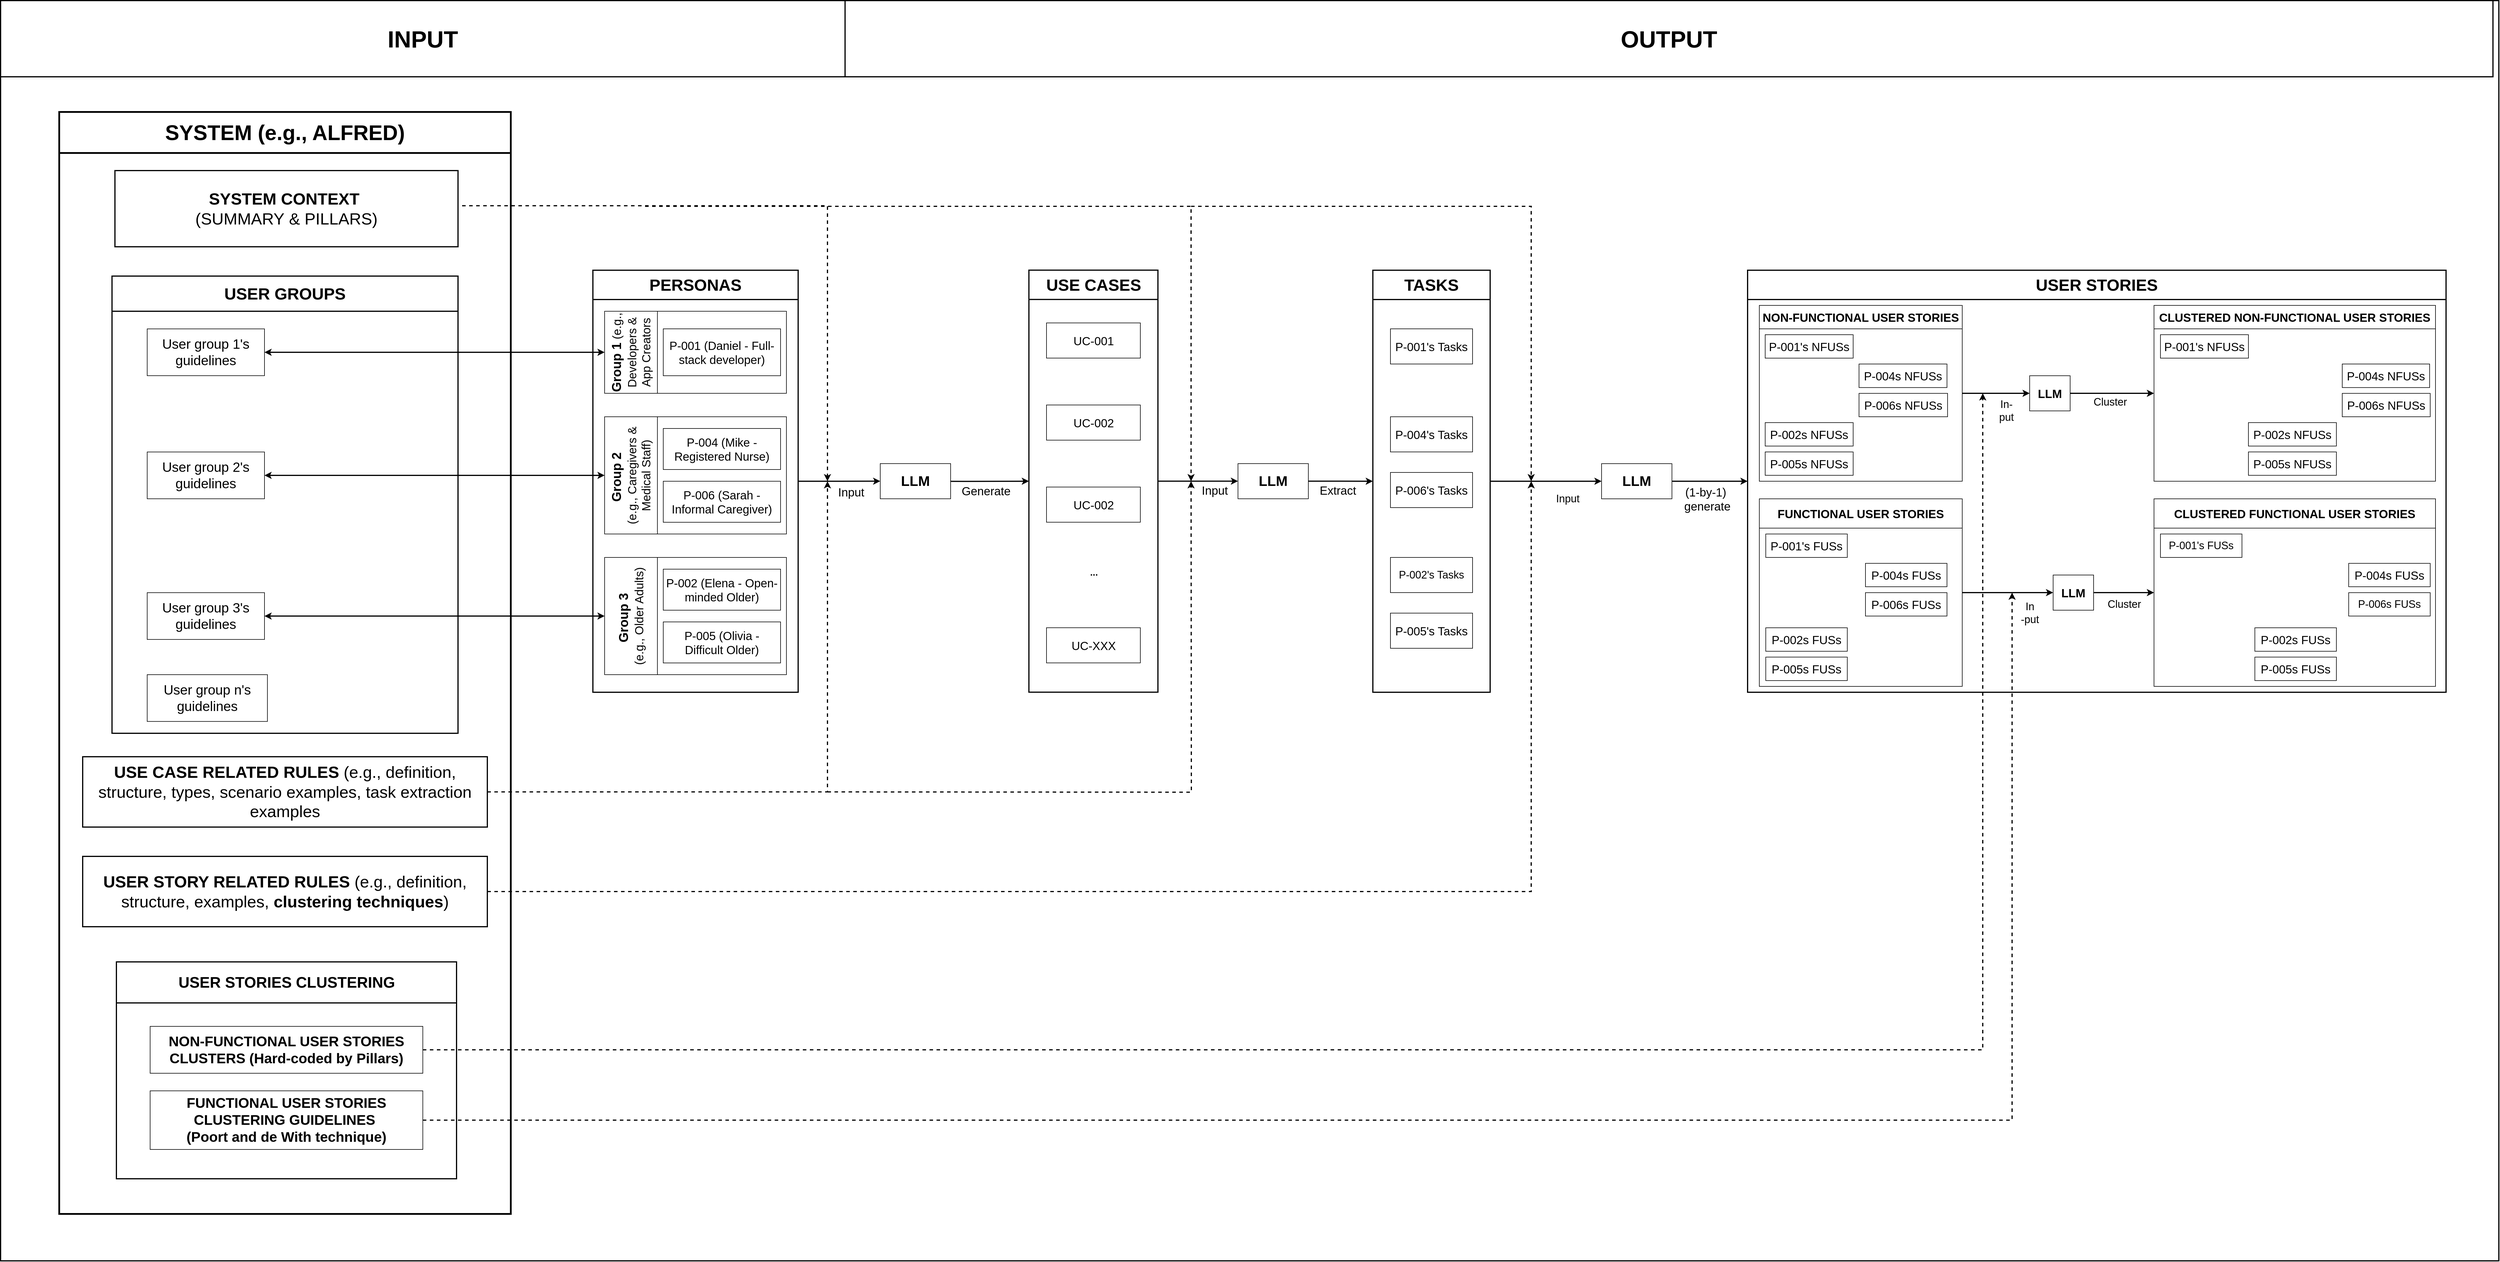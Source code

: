 <mxfile version="27.0.6">
  <diagram name="Page-1" id="791Ud5bWNXhkL0ilvFGb">
    <mxGraphModel dx="6060" dy="4140" grid="1" gridSize="10" guides="1" tooltips="1" connect="1" arrows="1" fold="1" page="1" pageScale="1" pageWidth="850" pageHeight="1100" math="0" shadow="0">
      <root>
        <mxCell id="0" />
        <mxCell id="1" parent="0" />
        <mxCell id="A9HnPnSYlOHeTBeA_WHt-2" value="" style="rounded=0;whiteSpace=wrap;html=1;fillColor=none;movable=1;resizable=1;rotatable=1;deletable=1;editable=1;locked=0;connectable=1;strokeWidth=2;" vertex="1" parent="1">
          <mxGeometry x="-810" y="-350" width="4260" height="2150" as="geometry" />
        </mxCell>
        <mxCell id="xYK7c_auuM8LPZImZWRX-97" style="edgeStyle=orthogonalEdgeStyle;rounded=0;orthogonalLoop=1;jettySize=auto;html=1;exitX=1;exitY=0.5;exitDx=0;exitDy=0;entryX=0;entryY=0.5;entryDx=0;entryDy=0;strokeWidth=2;" parent="1" target="xYK7c_auuM8LPZImZWRX-45" edge="1">
          <mxGeometry relative="1" as="geometry">
            <mxPoint x="720" y="469.82" as="sourcePoint" />
          </mxGeometry>
        </mxCell>
        <mxCell id="xYK7c_auuM8LPZImZWRX-134" value="&lt;font style=&quot;font-size: 20px;&quot;&gt;Generate&lt;/font&gt;" style="edgeLabel;html=1;align=center;verticalAlign=middle;resizable=0;points=[];" parent="xYK7c_auuM8LPZImZWRX-97" vertex="1" connectable="0">
          <mxGeometry x="-0.052" y="3" relative="1" as="geometry">
            <mxPoint x="44" y="18" as="offset" />
          </mxGeometry>
        </mxCell>
        <mxCell id="xYK7c_auuM8LPZImZWRX-16" value="&lt;font style=&quot;font-size: 28px;&quot;&gt;PERSONAS&lt;/font&gt;" style="swimlane;whiteSpace=wrap;html=1;startSize=50;strokeWidth=2;" parent="1" vertex="1">
          <mxGeometry x="200" y="110" width="350" height="720" as="geometry" />
        </mxCell>
        <mxCell id="xYK7c_auuM8LPZImZWRX-8" value="&lt;font style=&quot;font-size: 22px;&quot;&gt;Group 1&lt;/font&gt;&lt;font style=&quot;font-size: 20px;&quot;&gt; &lt;span style=&quot;font-weight: normal;&quot;&gt;(e.g., Developers &amp;amp; App Creators&lt;/span&gt;&lt;/font&gt;" style="swimlane;horizontal=0;whiteSpace=wrap;html=1;startSize=90;" parent="xYK7c_auuM8LPZImZWRX-16" vertex="1">
          <mxGeometry x="20" y="70" width="310" height="140" as="geometry" />
        </mxCell>
        <mxCell id="xYK7c_auuM8LPZImZWRX-11" value="&lt;font style=&quot;font-size: 20px;&quot;&gt;P-001 (Daniel - Full-stack developer)&lt;/font&gt;" style="rounded=0;whiteSpace=wrap;html=1;" parent="xYK7c_auuM8LPZImZWRX-8" vertex="1">
          <mxGeometry x="100" y="30" width="200" height="80" as="geometry" />
        </mxCell>
        <mxCell id="xYK7c_auuM8LPZImZWRX-9" value="&lt;font style=&quot;font-size: 22px;&quot;&gt;Group 2&lt;/font&gt;&lt;font style=&quot;font-size: 20px;&quot;&gt;&amp;nbsp;&lt;/font&gt;&lt;div&gt;&lt;font style=&quot;font-size: 20px;&quot;&gt;&lt;span style=&quot;font-weight: normal;&quot;&gt;(e.g., Caregivers &amp;amp; Medical Staff)&lt;/span&gt;&lt;/font&gt;&lt;/div&gt;" style="swimlane;horizontal=0;whiteSpace=wrap;html=1;startSize=90;" parent="xYK7c_auuM8LPZImZWRX-16" vertex="1">
          <mxGeometry x="20" y="250" width="310" height="200" as="geometry" />
        </mxCell>
        <mxCell id="xYK7c_auuM8LPZImZWRX-12" value="&lt;font style=&quot;font-size: 20px;&quot;&gt;P-004 (Mike - Registered Nurse)&lt;/font&gt;" style="rounded=0;whiteSpace=wrap;html=1;" parent="xYK7c_auuM8LPZImZWRX-9" vertex="1">
          <mxGeometry x="100" y="20" width="200" height="70" as="geometry" />
        </mxCell>
        <mxCell id="xYK7c_auuM8LPZImZWRX-13" value="&lt;font style=&quot;font-size: 20px;&quot;&gt;P-006 (Sarah - Informal Caregiver)&lt;/font&gt;" style="rounded=0;whiteSpace=wrap;html=1;" parent="xYK7c_auuM8LPZImZWRX-9" vertex="1">
          <mxGeometry x="100" y="110" width="200" height="70" as="geometry" />
        </mxCell>
        <mxCell id="xYK7c_auuM8LPZImZWRX-10" value="&lt;font style=&quot;font-size: 22px;&quot;&gt;Group 3&lt;/font&gt;&lt;font style=&quot;font-size: 20px;&quot;&gt;&amp;nbsp;&lt;/font&gt;&lt;div&gt;&lt;font style=&quot;font-size: 20px;&quot;&gt;&lt;span style=&quot;font-weight: normal;&quot;&gt;(e.g., Older Adults)&lt;/span&gt;&lt;/font&gt;&lt;/div&gt;" style="swimlane;horizontal=0;whiteSpace=wrap;html=1;startSize=90;" parent="xYK7c_auuM8LPZImZWRX-16" vertex="1">
          <mxGeometry x="20" y="490" width="310" height="200" as="geometry" />
        </mxCell>
        <mxCell id="xYK7c_auuM8LPZImZWRX-14" value="&lt;font style=&quot;font-size: 20px;&quot;&gt;P-002 (Elena - Open-minded Older)&lt;/font&gt;" style="rounded=0;whiteSpace=wrap;html=1;" parent="xYK7c_auuM8LPZImZWRX-10" vertex="1">
          <mxGeometry x="100" y="20" width="200" height="70" as="geometry" />
        </mxCell>
        <mxCell id="xYK7c_auuM8LPZImZWRX-15" value="&lt;font style=&quot;font-size: 20px;&quot;&gt;P-005 (Olivia - Difficult Older)&lt;/font&gt;" style="rounded=0;whiteSpace=wrap;html=1;" parent="xYK7c_auuM8LPZImZWRX-10" vertex="1">
          <mxGeometry x="100" y="110" width="200" height="70" as="geometry" />
        </mxCell>
        <mxCell id="xYK7c_auuM8LPZImZWRX-19" style="edgeStyle=orthogonalEdgeStyle;rounded=0;orthogonalLoop=1;jettySize=auto;html=1;exitX=0;exitY=0.5;exitDx=0;exitDy=0;entryX=1;entryY=0.5;entryDx=0;entryDy=0;strokeWidth=2;startArrow=classic;startFill=1;" parent="1" source="xYK7c_auuM8LPZImZWRX-8" target="xYK7c_auuM8LPZImZWRX-23" edge="1">
          <mxGeometry relative="1" as="geometry">
            <mxPoint x="170" y="260" as="targetPoint" />
          </mxGeometry>
        </mxCell>
        <mxCell id="xYK7c_auuM8LPZImZWRX-21" style="edgeStyle=orthogonalEdgeStyle;rounded=0;orthogonalLoop=1;jettySize=auto;html=1;exitX=0;exitY=0.5;exitDx=0;exitDy=0;strokeWidth=2;startArrow=classic;startFill=1;" parent="1" source="xYK7c_auuM8LPZImZWRX-9" target="xYK7c_auuM8LPZImZWRX-22" edge="1">
          <mxGeometry relative="1" as="geometry">
            <mxPoint x="180" y="460.385" as="targetPoint" />
          </mxGeometry>
        </mxCell>
        <mxCell id="xYK7c_auuM8LPZImZWRX-25" style="edgeStyle=orthogonalEdgeStyle;rounded=0;orthogonalLoop=1;jettySize=auto;html=1;exitX=0;exitY=0.5;exitDx=0;exitDy=0;strokeWidth=2;startArrow=classic;startFill=1;" parent="1" source="xYK7c_auuM8LPZImZWRX-10" target="xYK7c_auuM8LPZImZWRX-24" edge="1">
          <mxGeometry relative="1" as="geometry" />
        </mxCell>
        <mxCell id="xYK7c_auuM8LPZImZWRX-72" style="edgeStyle=orthogonalEdgeStyle;rounded=0;orthogonalLoop=1;jettySize=auto;html=1;exitX=1;exitY=0.5;exitDx=0;exitDy=0;entryX=0;entryY=0.5;entryDx=0;entryDy=0;strokeWidth=2;" parent="1" source="xYK7c_auuM8LPZImZWRX-135" target="xYK7c_auuM8LPZImZWRX-58" edge="1">
          <mxGeometry relative="1" as="geometry" />
        </mxCell>
        <mxCell id="xYK7c_auuM8LPZImZWRX-77" value="&lt;font style=&quot;font-size: 20px;&quot;&gt;Extract&lt;/font&gt;" style="edgeLabel;html=1;align=center;verticalAlign=middle;resizable=0;points=[];" parent="xYK7c_auuM8LPZImZWRX-72" vertex="1" connectable="0">
          <mxGeometry y="1" relative="1" as="geometry">
            <mxPoint x="-5" y="16" as="offset" />
          </mxGeometry>
        </mxCell>
        <mxCell id="xYK7c_auuM8LPZImZWRX-136" style="edgeStyle=orthogonalEdgeStyle;rounded=0;orthogonalLoop=1;jettySize=auto;html=1;exitX=1;exitY=0.5;exitDx=0;exitDy=0;entryX=0;entryY=0.5;entryDx=0;entryDy=0;strokeWidth=2;" parent="1" source="xYK7c_auuM8LPZImZWRX-45" target="xYK7c_auuM8LPZImZWRX-135" edge="1">
          <mxGeometry relative="1" as="geometry" />
        </mxCell>
        <mxCell id="xYK7c_auuM8LPZImZWRX-137" value="&lt;font style=&quot;font-size: 20px;&quot;&gt;Input&lt;/font&gt;" style="edgeLabel;html=1;align=center;verticalAlign=middle;resizable=0;points=[];" parent="xYK7c_auuM8LPZImZWRX-136" vertex="1" connectable="0">
          <mxGeometry x="0.018" y="-1" relative="1" as="geometry">
            <mxPoint x="27" y="14" as="offset" />
          </mxGeometry>
        </mxCell>
        <mxCell id="xYK7c_auuM8LPZImZWRX-45" value="&lt;font style=&quot;font-size: 28px;&quot;&gt;USE CASES&lt;/font&gt;" style="swimlane;whiteSpace=wrap;html=1;startSize=50;strokeWidth=2;" parent="1" vertex="1">
          <mxGeometry x="943.5" y="109.91" width="220" height="720" as="geometry" />
        </mxCell>
        <mxCell id="xYK7c_auuM8LPZImZWRX-46" value="&lt;font style=&quot;font-size: 20px;&quot;&gt;UC-001&lt;/font&gt;" style="rounded=0;whiteSpace=wrap;html=1;" parent="xYK7c_auuM8LPZImZWRX-45" vertex="1">
          <mxGeometry x="30" y="90" width="160" height="60" as="geometry" />
        </mxCell>
        <mxCell id="xYK7c_auuM8LPZImZWRX-49" value="&lt;font style=&quot;font-size: 16px;&quot;&gt;&lt;b&gt;...&lt;/b&gt;&lt;/font&gt;" style="text;html=1;align=center;verticalAlign=middle;resizable=0;points=[];autosize=1;strokeColor=none;fillColor=none;" parent="xYK7c_auuM8LPZImZWRX-45" vertex="1">
          <mxGeometry x="90" y="500" width="40" height="30" as="geometry" />
        </mxCell>
        <mxCell id="xYK7c_auuM8LPZImZWRX-61" value="&lt;font style=&quot;font-size: 20px;&quot;&gt;UC-002&lt;/font&gt;" style="rounded=0;whiteSpace=wrap;html=1;" parent="xYK7c_auuM8LPZImZWRX-45" vertex="1">
          <mxGeometry x="30" y="230" width="160" height="60" as="geometry" />
        </mxCell>
        <mxCell id="xYK7c_auuM8LPZImZWRX-62" value="&lt;font style=&quot;font-size: 20px;&quot;&gt;UC-002&lt;/font&gt;" style="rounded=0;whiteSpace=wrap;html=1;" parent="xYK7c_auuM8LPZImZWRX-45" vertex="1">
          <mxGeometry x="30" y="370" width="160" height="60" as="geometry" />
        </mxCell>
        <mxCell id="xYK7c_auuM8LPZImZWRX-68" value="&lt;font style=&quot;font-size: 20px;&quot;&gt;UC-XXX&lt;/font&gt;" style="rounded=0;whiteSpace=wrap;html=1;" parent="xYK7c_auuM8LPZImZWRX-45" vertex="1">
          <mxGeometry x="30" y="610" width="160" height="60" as="geometry" />
        </mxCell>
        <mxCell id="xYK7c_auuM8LPZImZWRX-83" style="edgeStyle=orthogonalEdgeStyle;rounded=0;orthogonalLoop=1;jettySize=auto;html=1;exitX=1;exitY=0.5;exitDx=0;exitDy=0;entryX=0;entryY=0.5;entryDx=0;entryDy=0;strokeWidth=2;" parent="1" source="xYK7c_auuM8LPZImZWRX-139" target="xYK7c_auuM8LPZImZWRX-85" edge="1">
          <mxGeometry relative="1" as="geometry">
            <mxPoint x="1930" y="469.571" as="targetPoint" />
          </mxGeometry>
        </mxCell>
        <mxCell id="xYK7c_auuM8LPZImZWRX-58" value="&lt;font style=&quot;font-size: 28px;&quot;&gt;TASKS&lt;/font&gt;" style="swimlane;whiteSpace=wrap;html=1;startSize=50;strokeWidth=2;" parent="1" vertex="1">
          <mxGeometry x="1530" y="110" width="200" height="720" as="geometry" />
        </mxCell>
        <mxCell id="xYK7c_auuM8LPZImZWRX-59" value="&lt;font style=&quot;font-size: 20px;&quot;&gt;P-001&#39;s Tasks&lt;/font&gt;" style="rounded=0;whiteSpace=wrap;html=1;" parent="xYK7c_auuM8LPZImZWRX-58" vertex="1">
          <mxGeometry x="30" y="100" width="140" height="60" as="geometry" />
        </mxCell>
        <mxCell id="xYK7c_auuM8LPZImZWRX-79" value="&lt;font style=&quot;font-size: 20px;&quot;&gt;P-004&#39;s Tasks&lt;/font&gt;" style="rounded=0;whiteSpace=wrap;html=1;" parent="xYK7c_auuM8LPZImZWRX-58" vertex="1">
          <mxGeometry x="30" y="250" width="140" height="60" as="geometry" />
        </mxCell>
        <mxCell id="xYK7c_auuM8LPZImZWRX-80" value="&lt;font style=&quot;font-size: 20px;&quot;&gt;P-006&#39;s Tasks&lt;/font&gt;" style="rounded=0;whiteSpace=wrap;html=1;" parent="xYK7c_auuM8LPZImZWRX-58" vertex="1">
          <mxGeometry x="30" y="345" width="140" height="60" as="geometry" />
        </mxCell>
        <mxCell id="xYK7c_auuM8LPZImZWRX-81" value="&lt;font style=&quot;font-size: 18px;&quot;&gt;P-002&#39;s Tasks&lt;/font&gt;" style="rounded=0;whiteSpace=wrap;html=1;" parent="xYK7c_auuM8LPZImZWRX-58" vertex="1">
          <mxGeometry x="30" y="490" width="140" height="60" as="geometry" />
        </mxCell>
        <mxCell id="xYK7c_auuM8LPZImZWRX-82" value="&lt;font style=&quot;font-size: 20px;&quot;&gt;P-005&#39;s Tasks&lt;/font&gt;" style="rounded=0;whiteSpace=wrap;html=1;" parent="xYK7c_auuM8LPZImZWRX-58" vertex="1">
          <mxGeometry x="30" y="585" width="140" height="60" as="geometry" />
        </mxCell>
        <mxCell id="xYK7c_auuM8LPZImZWRX-74" value="&lt;font style=&quot;font-size: 36px;&quot;&gt;SYSTEM (e.g., ALFRED)&lt;/font&gt;" style="swimlane;whiteSpace=wrap;html=1;startSize=70;strokeWidth=3;" parent="1" vertex="1">
          <mxGeometry x="-710" y="-160" width="770" height="1880" as="geometry" />
        </mxCell>
        <mxCell id="A9HnPnSYlOHeTBeA_WHt-23" style="edgeStyle=orthogonalEdgeStyle;rounded=0;orthogonalLoop=1;jettySize=auto;html=1;strokeWidth=2;dashed=1;" edge="1" parent="xYK7c_auuM8LPZImZWRX-74">
          <mxGeometry relative="1" as="geometry">
            <mxPoint x="1930" y="630" as="targetPoint" />
            <mxPoint x="1310" y="1160" as="sourcePoint" />
          </mxGeometry>
        </mxCell>
        <mxCell id="xYK7c_auuM8LPZImZWRX-17" value="&lt;b style=&quot;font-size: 28px;&quot;&gt;USE CASE RELATED RULES&lt;/b&gt;&lt;span style=&quot;font-size: 28px;&quot;&gt;&amp;nbsp;(e.g., definition, structure, types, scenario examples, task extraction examples&lt;/span&gt;" style="rounded=0;whiteSpace=wrap;html=1;strokeWidth=2;" parent="xYK7c_auuM8LPZImZWRX-74" vertex="1">
          <mxGeometry x="40" y="1100" width="690" height="120" as="geometry" />
        </mxCell>
        <mxCell id="xYK7c_auuM8LPZImZWRX-143" style="edgeStyle=orthogonalEdgeStyle;rounded=0;orthogonalLoop=1;jettySize=auto;html=1;dashed=1;strokeWidth=2;" parent="xYK7c_auuM8LPZImZWRX-74" edge="1">
          <mxGeometry relative="1" as="geometry">
            <mxPoint x="1930" y="630" as="targetPoint" />
            <mxPoint x="1000" y="160" as="sourcePoint" />
            <Array as="points">
              <mxPoint x="1930" y="161" />
              <mxPoint x="1930" y="630" />
            </Array>
          </mxGeometry>
        </mxCell>
        <mxCell id="xYK7c_auuM8LPZImZWRX-146" style="edgeStyle=orthogonalEdgeStyle;rounded=0;orthogonalLoop=1;jettySize=auto;html=1;dashed=1;strokeWidth=2;" parent="xYK7c_auuM8LPZImZWRX-74" edge="1">
          <mxGeometry relative="1" as="geometry">
            <mxPoint x="2510" y="630" as="targetPoint" />
            <mxPoint x="1930" y="161" as="sourcePoint" />
            <Array as="points">
              <mxPoint x="2510" y="161" />
            </Array>
          </mxGeometry>
        </mxCell>
        <mxCell id="xYK7c_auuM8LPZImZWRX-18" value="&lt;font style=&quot;font-size: 28px;&quot;&gt;&lt;b&gt;SYSTEM CONTEXT&amp;nbsp;&lt;/b&gt;&lt;/font&gt;&lt;div&gt;&lt;font style=&quot;font-size: 28px;&quot;&gt;(SUMMARY&amp;nbsp;&lt;/font&gt;&lt;span style=&quot;font-size: 28px; background-color: transparent; color: light-dark(rgb(0, 0, 0), rgb(255, 255, 255));&quot;&gt;&amp;amp; PILLARS)&lt;/span&gt;&lt;/div&gt;" style="rounded=0;whiteSpace=wrap;html=1;strokeWidth=2;" parent="xYK7c_auuM8LPZImZWRX-74" vertex="1">
          <mxGeometry x="95" y="100" width="585" height="130" as="geometry" />
        </mxCell>
        <mxCell id="xYK7c_auuM8LPZImZWRX-76" value="&lt;font style=&quot;font-size: 28px;&quot;&gt;USER GROUPS&lt;/font&gt;" style="swimlane;whiteSpace=wrap;html=1;startSize=60;strokeWidth=2;" parent="xYK7c_auuM8LPZImZWRX-74" vertex="1">
          <mxGeometry x="90" y="280" width="590" height="780" as="geometry" />
        </mxCell>
        <mxCell id="xYK7c_auuM8LPZImZWRX-23" value="&lt;font style=&quot;font-size: 23px;&quot;&gt;User group 1&#39;s guidelines&lt;/font&gt;" style="rounded=0;whiteSpace=wrap;html=1;" parent="xYK7c_auuM8LPZImZWRX-76" vertex="1">
          <mxGeometry x="60" y="90.09" width="200" height="79.81" as="geometry" />
        </mxCell>
        <mxCell id="xYK7c_auuM8LPZImZWRX-22" value="&lt;font style=&quot;font-size: 23px;&quot;&gt;User group 2&#39;s guidelines&lt;/font&gt;" style="rounded=0;whiteSpace=wrap;html=1;" parent="xYK7c_auuM8LPZImZWRX-76" vertex="1">
          <mxGeometry x="60" y="300.1" width="200" height="79.81" as="geometry" />
        </mxCell>
        <mxCell id="xYK7c_auuM8LPZImZWRX-24" value="&lt;font style=&quot;font-size: 23px;&quot;&gt;&lt;font style=&quot;&quot;&gt;User group 3&lt;/font&gt;&lt;span style=&quot;background-color: transparent; color: light-dark(rgb(0, 0, 0), rgb(255, 255, 255));&quot;&gt;&#39;s guidelines&lt;/span&gt;&lt;/font&gt;" style="rounded=0;whiteSpace=wrap;html=1;" parent="xYK7c_auuM8LPZImZWRX-76" vertex="1">
          <mxGeometry x="60" y="540.1" width="200" height="79.81" as="geometry" />
        </mxCell>
        <mxCell id="xYK7c_auuM8LPZImZWRX-145" style="edgeStyle=orthogonalEdgeStyle;rounded=0;orthogonalLoop=1;jettySize=auto;html=1;exitX=1;exitY=0.5;exitDx=0;exitDy=0;dashed=1;strokeWidth=2;" parent="xYK7c_auuM8LPZImZWRX-74" source="xYK7c_auuM8LPZImZWRX-144" edge="1">
          <mxGeometry relative="1" as="geometry">
            <mxPoint x="2510" y="630" as="targetPoint" />
            <Array as="points">
              <mxPoint x="2510" y="1330" />
              <mxPoint x="2510" y="630" />
            </Array>
          </mxGeometry>
        </mxCell>
        <mxCell id="xYK7c_auuM8LPZImZWRX-144" value="&lt;b style=&quot;font-size: 28px;&quot;&gt;USER STORY RELATED RULES&lt;/b&gt;&lt;span style=&quot;font-size: 28px;&quot;&gt;&amp;nbsp;(e.g., definition, structure, examples,&amp;nbsp;&lt;/span&gt;&lt;b style=&quot;font-size: 28px;&quot;&gt;clustering techniques&lt;/b&gt;&lt;span style=&quot;font-size: 28px;&quot;&gt;)&lt;/span&gt;" style="rounded=0;whiteSpace=wrap;html=1;strokeWidth=2;" parent="xYK7c_auuM8LPZImZWRX-74" vertex="1">
          <mxGeometry x="40" y="1270" width="690" height="120" as="geometry" />
        </mxCell>
        <mxCell id="xYK7c_auuM8LPZImZWRX-150" style="edgeStyle=orthogonalEdgeStyle;rounded=0;orthogonalLoop=1;jettySize=auto;html=1;exitX=1;exitY=0.5;exitDx=0;exitDy=0;dashed=1;strokeWidth=2;" parent="xYK7c_auuM8LPZImZWRX-74" source="A9HnPnSYlOHeTBeA_WHt-19" edge="1">
          <mxGeometry relative="1" as="geometry">
            <mxPoint x="3280" y="480" as="targetPoint" />
            <Array as="points">
              <mxPoint x="3280" y="1600" />
              <mxPoint x="3280" y="480" />
            </Array>
            <mxPoint x="460" y="1470" as="sourcePoint" />
          </mxGeometry>
        </mxCell>
        <mxCell id="xYK7c_auuM8LPZImZWRX-157" style="edgeStyle=orthogonalEdgeStyle;rounded=0;orthogonalLoop=1;jettySize=auto;html=1;exitX=1;exitY=0.5;exitDx=0;exitDy=0;dashed=1;strokeWidth=2;" parent="xYK7c_auuM8LPZImZWRX-74" source="A9HnPnSYlOHeTBeA_WHt-20" edge="1">
          <mxGeometry relative="1" as="geometry">
            <mxPoint x="3330" y="820" as="targetPoint" />
            <Array as="points">
              <mxPoint x="3330" y="1720" />
              <mxPoint x="3330" y="820" />
            </Array>
            <mxPoint x="460" y="1620" as="sourcePoint" />
          </mxGeometry>
        </mxCell>
        <mxCell id="A9HnPnSYlOHeTBeA_WHt-18" value="&lt;span style=&quot;font-size: 26px;&quot;&gt;USER STORIES CLUSTERING&lt;/span&gt;" style="swimlane;whiteSpace=wrap;html=1;startSize=70;strokeWidth=2;" vertex="1" parent="xYK7c_auuM8LPZImZWRX-74">
          <mxGeometry x="97.5" y="1450" width="580" height="370" as="geometry" />
        </mxCell>
        <mxCell id="A9HnPnSYlOHeTBeA_WHt-19" value="&lt;b style=&quot;&quot;&gt;&lt;font style=&quot;font-size: 24px;&quot;&gt;NON-FUNCTIONAL USER STORIES CLUSTERS (Hard-coded by Pillars)&lt;/font&gt;&lt;/b&gt;" style="rounded=0;whiteSpace=wrap;html=1;strokeWidth=1;" vertex="1" parent="A9HnPnSYlOHeTBeA_WHt-18">
          <mxGeometry x="57.5" y="110" width="465" height="80" as="geometry" />
        </mxCell>
        <mxCell id="A9HnPnSYlOHeTBeA_WHt-20" value="&lt;b style=&quot;&quot;&gt;&lt;font style=&quot;font-size: 24px;&quot;&gt;FUNCTIONAL USER STORIES CLUSTERING GUIDELINES&amp;nbsp;&lt;/font&gt;&lt;/b&gt;&lt;div&gt;&lt;b style=&quot;&quot;&gt;&lt;font style=&quot;font-size: 24px;&quot;&gt;(Poort and de With technique)&lt;/font&gt;&lt;/b&gt;&lt;/div&gt;" style="rounded=0;whiteSpace=wrap;html=1;strokeWidth=1;" vertex="1" parent="A9HnPnSYlOHeTBeA_WHt-18">
          <mxGeometry x="57.5" y="220" width="465" height="100" as="geometry" />
        </mxCell>
        <mxCell id="xYK7c_auuM8LPZImZWRX-78" style="edgeStyle=orthogonalEdgeStyle;rounded=0;orthogonalLoop=1;jettySize=auto;html=1;exitX=1;exitY=0.5;exitDx=0;exitDy=0;dashed=1;strokeWidth=2;" parent="1" source="xYK7c_auuM8LPZImZWRX-18" edge="1">
          <mxGeometry relative="1" as="geometry">
            <mxPoint x="600" y="470" as="targetPoint" />
            <Array as="points">
              <mxPoint x="600" />
              <mxPoint x="600" y="470" />
            </Array>
          </mxGeometry>
        </mxCell>
        <mxCell id="xYK7c_auuM8LPZImZWRX-85" value="&lt;font style=&quot;font-size: 28px;&quot;&gt;USER STORIES&lt;/font&gt;" style="swimlane;whiteSpace=wrap;html=1;startSize=50;strokeWidth=2;" parent="1" vertex="1">
          <mxGeometry x="2169" y="110" width="1191" height="720" as="geometry" />
        </mxCell>
        <mxCell id="xYK7c_auuM8LPZImZWRX-166" style="edgeStyle=orthogonalEdgeStyle;rounded=0;orthogonalLoop=1;jettySize=auto;html=1;exitX=1;exitY=0.5;exitDx=0;exitDy=0;entryX=0;entryY=0.5;entryDx=0;entryDy=0;strokeWidth=2;" parent="xYK7c_auuM8LPZImZWRX-85" source="xYK7c_auuM8LPZImZWRX-104" target="xYK7c_auuM8LPZImZWRX-164" edge="1">
          <mxGeometry relative="1" as="geometry">
            <Array as="points">
              <mxPoint x="391" y="550" />
              <mxPoint x="391" y="550" />
            </Array>
          </mxGeometry>
        </mxCell>
        <mxCell id="xYK7c_auuM8LPZImZWRX-167" value="&lt;font style=&quot;font-size: 18px;&quot;&gt;In&lt;/font&gt;&lt;div&gt;&lt;font style=&quot;font-size: 18px;&quot;&gt;-put&lt;/font&gt;&lt;/div&gt;" style="edgeLabel;html=1;align=center;verticalAlign=middle;resizable=0;points=[];" parent="xYK7c_auuM8LPZImZWRX-166" vertex="1" connectable="0">
          <mxGeometry x="0.368" relative="1" as="geometry">
            <mxPoint x="9" y="35" as="offset" />
          </mxGeometry>
        </mxCell>
        <mxCell id="xYK7c_auuM8LPZImZWRX-104" value="&lt;font style=&quot;font-size: 20px;&quot;&gt;FUNCTIONAL USER STORIES&lt;/font&gt;" style="swimlane;whiteSpace=wrap;html=1;startSize=50;" parent="xYK7c_auuM8LPZImZWRX-85" vertex="1">
          <mxGeometry x="20" y="390" width="346" height="320" as="geometry" />
        </mxCell>
        <mxCell id="xYK7c_auuM8LPZImZWRX-105" value="&lt;font style=&quot;font-size: 20px;&quot;&gt;P-001&#39;s FUSs&lt;/font&gt;" style="rounded=0;whiteSpace=wrap;html=1;" parent="xYK7c_auuM8LPZImZWRX-104" vertex="1">
          <mxGeometry x="11" y="60" width="139" height="40" as="geometry" />
        </mxCell>
        <mxCell id="xYK7c_auuM8LPZImZWRX-106" value="&lt;font style=&quot;font-size: 20px;&quot;&gt;P-004s FUSs&lt;/font&gt;" style="rounded=0;whiteSpace=wrap;html=1;" parent="xYK7c_auuM8LPZImZWRX-104" vertex="1">
          <mxGeometry x="181" y="110.09" width="139" height="39.91" as="geometry" />
        </mxCell>
        <mxCell id="xYK7c_auuM8LPZImZWRX-107" value="&lt;font style=&quot;font-size: 20px;&quot;&gt;P-006s FUSs&lt;/font&gt;" style="rounded=0;whiteSpace=wrap;html=1;" parent="xYK7c_auuM8LPZImZWRX-104" vertex="1">
          <mxGeometry x="181" y="160.09" width="139" height="39.91" as="geometry" />
        </mxCell>
        <mxCell id="xYK7c_auuM8LPZImZWRX-108" value="&lt;font style=&quot;font-size: 20px;&quot;&gt;P-002s FUSs&lt;/font&gt;" style="rounded=0;whiteSpace=wrap;html=1;" parent="xYK7c_auuM8LPZImZWRX-104" vertex="1">
          <mxGeometry x="11" y="220" width="139" height="40.09" as="geometry" />
        </mxCell>
        <mxCell id="xYK7c_auuM8LPZImZWRX-109" value="&lt;font style=&quot;font-size: 20px;&quot;&gt;P-005s FUSs&lt;/font&gt;" style="rounded=0;whiteSpace=wrap;html=1;" parent="xYK7c_auuM8LPZImZWRX-104" vertex="1">
          <mxGeometry x="11" y="270" width="139" height="40.09" as="geometry" />
        </mxCell>
        <mxCell id="xYK7c_auuM8LPZImZWRX-155" style="edgeStyle=orthogonalEdgeStyle;rounded=0;orthogonalLoop=1;jettySize=auto;html=1;exitX=1;exitY=0.5;exitDx=0;exitDy=0;entryX=0;entryY=0.5;entryDx=0;entryDy=0;strokeWidth=2;" parent="xYK7c_auuM8LPZImZWRX-85" source="xYK7c_auuM8LPZImZWRX-89" target="xYK7c_auuM8LPZImZWRX-152" edge="1">
          <mxGeometry relative="1" as="geometry" />
        </mxCell>
        <mxCell id="xYK7c_auuM8LPZImZWRX-156" value="&lt;font style=&quot;font-size: 18px;&quot;&gt;In-&lt;/font&gt;&lt;div&gt;&lt;font style=&quot;font-size: 18px;&quot;&gt;put&lt;/font&gt;&lt;/div&gt;" style="edgeLabel;html=1;align=center;verticalAlign=middle;resizable=0;points=[];" parent="xYK7c_auuM8LPZImZWRX-155" vertex="1" connectable="0">
          <mxGeometry x="0.269" y="1" relative="1" as="geometry">
            <mxPoint x="2" y="31" as="offset" />
          </mxGeometry>
        </mxCell>
        <mxCell id="xYK7c_auuM8LPZImZWRX-89" value="&lt;font style=&quot;font-size: 20px;&quot;&gt;NON-FUNCTIONAL USER STORIES&lt;/font&gt;" style="swimlane;whiteSpace=wrap;html=1;startSize=40;" parent="xYK7c_auuM8LPZImZWRX-85" vertex="1">
          <mxGeometry x="20" y="60" width="346" height="300" as="geometry" />
        </mxCell>
        <mxCell id="xYK7c_auuM8LPZImZWRX-96" value="&lt;font style=&quot;font-size: 20px;&quot;&gt;P-001&#39;s NFUSs&lt;/font&gt;" style="rounded=0;whiteSpace=wrap;html=1;" parent="xYK7c_auuM8LPZImZWRX-89" vertex="1">
          <mxGeometry x="10" y="50" width="150" height="40" as="geometry" />
        </mxCell>
        <mxCell id="xYK7c_auuM8LPZImZWRX-100" value="&lt;font style=&quot;font-size: 20px;&quot;&gt;P-004s NFUSs&lt;/font&gt;" style="rounded=0;whiteSpace=wrap;html=1;" parent="xYK7c_auuM8LPZImZWRX-89" vertex="1">
          <mxGeometry x="170" y="100" width="150" height="40.18" as="geometry" />
        </mxCell>
        <mxCell id="xYK7c_auuM8LPZImZWRX-101" value="&lt;font style=&quot;font-size: 20px;&quot;&gt;P-006s NFUSs&lt;/font&gt;" style="rounded=0;whiteSpace=wrap;html=1;" parent="xYK7c_auuM8LPZImZWRX-89" vertex="1">
          <mxGeometry x="170" y="150.09" width="151" height="39.91" as="geometry" />
        </mxCell>
        <mxCell id="xYK7c_auuM8LPZImZWRX-102" value="&lt;font style=&quot;font-size: 20px;&quot;&gt;P-002s NFUSs&lt;/font&gt;" style="rounded=0;whiteSpace=wrap;html=1;" parent="xYK7c_auuM8LPZImZWRX-89" vertex="1">
          <mxGeometry x="10" y="200" width="150" height="40" as="geometry" />
        </mxCell>
        <mxCell id="xYK7c_auuM8LPZImZWRX-103" value="&lt;font style=&quot;font-size: 20px;&quot;&gt;P-005s NFUSs&lt;/font&gt;" style="rounded=0;whiteSpace=wrap;html=1;" parent="xYK7c_auuM8LPZImZWRX-89" vertex="1">
          <mxGeometry x="10" y="250" width="150" height="39.91" as="geometry" />
        </mxCell>
        <mxCell id="xYK7c_auuM8LPZImZWRX-152" value="&lt;b&gt;&lt;font style=&quot;font-size: 20px;&quot;&gt;LLM&lt;/font&gt;&lt;/b&gt;" style="rounded=0;whiteSpace=wrap;html=1;" parent="xYK7c_auuM8LPZImZWRX-85" vertex="1">
          <mxGeometry x="481" y="180" width="69" height="60" as="geometry" />
        </mxCell>
        <mxCell id="xYK7c_auuM8LPZImZWRX-110" style="edgeStyle=orthogonalEdgeStyle;rounded=0;orthogonalLoop=1;jettySize=auto;html=1;exitX=1;exitY=0.5;exitDx=0;exitDy=0;strokeWidth=2;" parent="xYK7c_auuM8LPZImZWRX-85" source="xYK7c_auuM8LPZImZWRX-152" target="xYK7c_auuM8LPZImZWRX-113" edge="1">
          <mxGeometry relative="1" as="geometry">
            <mxPoint x="690" y="215.909" as="targetPoint" />
            <mxPoint x="571" y="190" as="sourcePoint" />
          </mxGeometry>
        </mxCell>
        <mxCell id="xYK7c_auuM8LPZImZWRX-153" value="&lt;font style=&quot;font-size: 18px;&quot;&gt;Cluster&lt;/font&gt;" style="edgeLabel;html=1;align=center;verticalAlign=middle;resizable=0;points=[];" parent="xYK7c_auuM8LPZImZWRX-110" vertex="1" connectable="0">
          <mxGeometry x="-0.027" y="-1" relative="1" as="geometry">
            <mxPoint x="-2" y="14" as="offset" />
          </mxGeometry>
        </mxCell>
        <mxCell id="xYK7c_auuM8LPZImZWRX-113" value="&lt;font style=&quot;font-size: 20px;&quot;&gt;CLUSTERED NON-FUNCTIONAL USER STORIES&lt;/font&gt;" style="swimlane;whiteSpace=wrap;html=1;startSize=40;" parent="xYK7c_auuM8LPZImZWRX-85" vertex="1">
          <mxGeometry x="693" y="60" width="480" height="300" as="geometry" />
        </mxCell>
        <mxCell id="xYK7c_auuM8LPZImZWRX-158" value="&lt;font style=&quot;font-size: 20px;&quot;&gt;CLUSTERED FUNCTIONAL USER STORIES&lt;/font&gt;" style="swimlane;whiteSpace=wrap;html=1;startSize=50;" parent="xYK7c_auuM8LPZImZWRX-85" vertex="1">
          <mxGeometry x="693" y="390" width="480" height="320" as="geometry" />
        </mxCell>
        <mxCell id="xYK7c_auuM8LPZImZWRX-165" style="edgeStyle=orthogonalEdgeStyle;rounded=0;orthogonalLoop=1;jettySize=auto;html=1;exitX=1;exitY=0.5;exitDx=0;exitDy=0;entryX=0;entryY=0.5;entryDx=0;entryDy=0;strokeWidth=2;" parent="xYK7c_auuM8LPZImZWRX-85" source="xYK7c_auuM8LPZImZWRX-164" target="xYK7c_auuM8LPZImZWRX-158" edge="1">
          <mxGeometry relative="1" as="geometry" />
        </mxCell>
        <mxCell id="xYK7c_auuM8LPZImZWRX-168" value="&lt;font style=&quot;font-size: 18px;&quot;&gt;Cluster&lt;/font&gt;" style="edgeLabel;html=1;align=center;verticalAlign=middle;resizable=0;points=[];" parent="xYK7c_auuM8LPZImZWRX-165" vertex="1" connectable="0">
          <mxGeometry y="-1" relative="1" as="geometry">
            <mxPoint y="19" as="offset" />
          </mxGeometry>
        </mxCell>
        <mxCell id="xYK7c_auuM8LPZImZWRX-164" value="&lt;b&gt;&lt;font style=&quot;font-size: 20px;&quot;&gt;LLM&lt;/font&gt;&lt;/b&gt;" style="rounded=0;whiteSpace=wrap;html=1;" parent="xYK7c_auuM8LPZImZWRX-85" vertex="1">
          <mxGeometry x="521" y="520" width="69" height="60" as="geometry" />
        </mxCell>
        <mxCell id="xYK7c_auuM8LPZImZWRX-127" value="" style="edgeStyle=orthogonalEdgeStyle;rounded=0;orthogonalLoop=1;jettySize=auto;html=1;exitX=1;exitY=0.5;exitDx=0;exitDy=0;dashed=1;strokeWidth=2;" parent="1" source="xYK7c_auuM8LPZImZWRX-17" edge="1">
          <mxGeometry relative="1" as="geometry">
            <mxPoint x="-260" y="980" as="sourcePoint" />
            <mxPoint x="600" y="470" as="targetPoint" />
            <Array as="points">
              <mxPoint x="600" y="1000" />
              <mxPoint x="600" y="470" />
            </Array>
          </mxGeometry>
        </mxCell>
        <mxCell id="xYK7c_auuM8LPZImZWRX-132" value="&lt;font style=&quot;font-size: 20px;&quot;&gt;Input&lt;/font&gt;" style="edgeLabel;html=1;align=center;verticalAlign=middle;resizable=0;points=[];" parent="xYK7c_auuM8LPZImZWRX-127" vertex="1" connectable="0">
          <mxGeometry x="0.913" relative="1" as="geometry">
            <mxPoint x="40" y="-31" as="offset" />
          </mxGeometry>
        </mxCell>
        <mxCell id="xYK7c_auuM8LPZImZWRX-133" value="" style="edgeStyle=orthogonalEdgeStyle;rounded=0;orthogonalLoop=1;jettySize=auto;html=1;exitX=1;exitY=0.5;exitDx=0;exitDy=0;entryX=0;entryY=0.5;entryDx=0;entryDy=0;strokeWidth=2;" parent="1" source="xYK7c_auuM8LPZImZWRX-16" target="xYK7c_auuM8LPZImZWRX-126" edge="1">
          <mxGeometry relative="1" as="geometry">
            <mxPoint x="400" y="470" as="sourcePoint" />
            <mxPoint x="1034" y="470" as="targetPoint" />
            <Array as="points">
              <mxPoint x="620" y="470" />
            </Array>
          </mxGeometry>
        </mxCell>
        <mxCell id="xYK7c_auuM8LPZImZWRX-126" value="&lt;b&gt;&lt;font style=&quot;font-size: 24px;&quot;&gt;LLM&lt;/font&gt;&lt;/b&gt;" style="rounded=0;whiteSpace=wrap;html=1;" parent="1" vertex="1">
          <mxGeometry x="690" y="439.91" width="120" height="60" as="geometry" />
        </mxCell>
        <mxCell id="xYK7c_auuM8LPZImZWRX-135" value="&lt;b&gt;&lt;font style=&quot;font-size: 24px;&quot;&gt;LLM&lt;/font&gt;&lt;/b&gt;" style="rounded=0;whiteSpace=wrap;html=1;" parent="1" vertex="1">
          <mxGeometry x="1300" y="439.91" width="120" height="60" as="geometry" />
        </mxCell>
        <mxCell id="xYK7c_auuM8LPZImZWRX-140" value="" style="edgeStyle=orthogonalEdgeStyle;rounded=0;orthogonalLoop=1;jettySize=auto;html=1;exitX=1;exitY=0.5;exitDx=0;exitDy=0;entryX=0;entryY=0.5;entryDx=0;entryDy=0;strokeWidth=2;" parent="1" source="xYK7c_auuM8LPZImZWRX-58" target="xYK7c_auuM8LPZImZWRX-139" edge="1">
          <mxGeometry relative="1" as="geometry">
            <mxPoint x="2099" y="470" as="targetPoint" />
            <mxPoint x="1730" y="470" as="sourcePoint" />
          </mxGeometry>
        </mxCell>
        <mxCell id="xYK7c_auuM8LPZImZWRX-141" value="&lt;font style=&quot;font-size: 20px;&quot;&gt;(1-by-1)&amp;nbsp;&lt;/font&gt;&lt;div&gt;&lt;font style=&quot;font-size: 20px;&quot;&gt;generate&lt;/font&gt;&lt;/div&gt;" style="edgeLabel;html=1;align=center;verticalAlign=middle;resizable=0;points=[];" parent="xYK7c_auuM8LPZImZWRX-140" vertex="1" connectable="0">
          <mxGeometry x="-0.051" y="-1" relative="1" as="geometry">
            <mxPoint x="280" y="29" as="offset" />
          </mxGeometry>
        </mxCell>
        <mxCell id="xYK7c_auuM8LPZImZWRX-142" value="&lt;font style=&quot;font-size: 18px;&quot;&gt;In&lt;/font&gt;&lt;span style=&quot;font-size: 18px; background-color: light-dark(#ffffff, var(--ge-dark-color, #121212)); color: light-dark(rgb(0, 0, 0), rgb(255, 255, 255));&quot;&gt;put&lt;/span&gt;" style="edgeLabel;html=1;align=center;verticalAlign=middle;resizable=0;points=[];" parent="xYK7c_auuM8LPZImZWRX-140" vertex="1" connectable="0">
          <mxGeometry x="0.566" y="-4" relative="1" as="geometry">
            <mxPoint x="-17" y="26" as="offset" />
          </mxGeometry>
        </mxCell>
        <mxCell id="xYK7c_auuM8LPZImZWRX-139" value="&lt;b&gt;&lt;font style=&quot;font-size: 24px;&quot;&gt;LLM&lt;/font&gt;&lt;/b&gt;" style="rounded=0;whiteSpace=wrap;html=1;" parent="1" vertex="1">
          <mxGeometry x="1920" y="440.0" width="120" height="60" as="geometry" />
        </mxCell>
        <mxCell id="xYK7c_auuM8LPZImZWRX-169" value="&lt;font style=&quot;font-size: 40px;&quot;&gt;&lt;b style=&quot;&quot;&gt;INPUT&lt;/b&gt;&lt;/font&gt;" style="rounded=0;whiteSpace=wrap;html=1;strokeWidth=2;" parent="1" vertex="1">
          <mxGeometry x="-810" y="-350" width="1440" height="130" as="geometry" />
        </mxCell>
        <mxCell id="A9HnPnSYlOHeTBeA_WHt-1" value="&lt;font style=&quot;font-size: 40px;&quot;&gt;&lt;b style=&quot;&quot;&gt;OUTPUT&lt;/b&gt;&lt;/font&gt;" style="rounded=0;whiteSpace=wrap;html=1;strokeWidth=2;" vertex="1" parent="1">
          <mxGeometry x="630" y="-350" width="2810" height="130" as="geometry" />
        </mxCell>
        <mxCell id="A9HnPnSYlOHeTBeA_WHt-7" value="&lt;font style=&quot;font-size: 20px;&quot;&gt;P-001&#39;s NFUSs&lt;/font&gt;" style="rounded=0;whiteSpace=wrap;html=1;" vertex="1" parent="1">
          <mxGeometry x="2873" y="220" width="150" height="40" as="geometry" />
        </mxCell>
        <mxCell id="A9HnPnSYlOHeTBeA_WHt-8" value="&lt;font style=&quot;font-size: 20px;&quot;&gt;P-004s NFUSs&lt;/font&gt;" style="rounded=0;whiteSpace=wrap;html=1;" vertex="1" parent="1">
          <mxGeometry x="3183" y="270" width="149" height="40.18" as="geometry" />
        </mxCell>
        <mxCell id="A9HnPnSYlOHeTBeA_WHt-9" value="&lt;font style=&quot;font-size: 20px;&quot;&gt;P-006s NFUSs&lt;/font&gt;" style="rounded=0;whiteSpace=wrap;html=1;" vertex="1" parent="1">
          <mxGeometry x="3183" y="320.09" width="150" height="39.91" as="geometry" />
        </mxCell>
        <mxCell id="A9HnPnSYlOHeTBeA_WHt-10" value="&lt;font style=&quot;font-size: 20px;&quot;&gt;P-002s NFUSs&lt;/font&gt;" style="rounded=0;whiteSpace=wrap;html=1;" vertex="1" parent="1">
          <mxGeometry x="3023" y="370" width="150" height="40" as="geometry" />
        </mxCell>
        <mxCell id="A9HnPnSYlOHeTBeA_WHt-11" value="&lt;font style=&quot;font-size: 20px;&quot;&gt;P-005s NFUSs&lt;/font&gt;" style="rounded=0;whiteSpace=wrap;html=1;" vertex="1" parent="1">
          <mxGeometry x="3023" y="420" width="150" height="39.91" as="geometry" />
        </mxCell>
        <mxCell id="A9HnPnSYlOHeTBeA_WHt-12" value="&lt;font style=&quot;font-size: 18px;&quot;&gt;P-001&#39;s FUSs&lt;/font&gt;" style="rounded=0;whiteSpace=wrap;html=1;" vertex="1" parent="1">
          <mxGeometry x="2873" y="560" width="139" height="40" as="geometry" />
        </mxCell>
        <mxCell id="A9HnPnSYlOHeTBeA_WHt-13" value="&lt;font style=&quot;font-size: 20px;&quot;&gt;P-004s FUSs&lt;/font&gt;" style="rounded=0;whiteSpace=wrap;html=1;" vertex="1" parent="1">
          <mxGeometry x="3194" y="610.09" width="139" height="39.91" as="geometry" />
        </mxCell>
        <mxCell id="A9HnPnSYlOHeTBeA_WHt-14" value="&lt;font style=&quot;font-size: 18px;&quot;&gt;P-006s FUSs&lt;/font&gt;" style="rounded=0;whiteSpace=wrap;html=1;" vertex="1" parent="1">
          <mxGeometry x="3194" y="660.09" width="139" height="39.91" as="geometry" />
        </mxCell>
        <mxCell id="A9HnPnSYlOHeTBeA_WHt-15" value="&lt;font style=&quot;font-size: 20px;&quot;&gt;P-002s FUSs&lt;/font&gt;" style="rounded=0;whiteSpace=wrap;html=1;" vertex="1" parent="1">
          <mxGeometry x="3034" y="720" width="139" height="40.09" as="geometry" />
        </mxCell>
        <mxCell id="A9HnPnSYlOHeTBeA_WHt-16" value="&lt;font style=&quot;font-size: 20px;&quot;&gt;P-005s FUSs&lt;/font&gt;" style="rounded=0;whiteSpace=wrap;html=1;" vertex="1" parent="1">
          <mxGeometry x="3034" y="770" width="139" height="40.09" as="geometry" />
        </mxCell>
        <mxCell id="A9HnPnSYlOHeTBeA_WHt-24" value="&lt;font style=&quot;font-size: 23px;&quot;&gt;&lt;font style=&quot;&quot;&gt;User group n&lt;/font&gt;&lt;span style=&quot;background-color: transparent; color: light-dark(rgb(0, 0, 0), rgb(255, 255, 255));&quot;&gt;&#39;s guidelines&lt;/span&gt;&lt;/font&gt;" style="rounded=0;whiteSpace=wrap;html=1;" vertex="1" parent="1">
          <mxGeometry x="-560" y="800" width="205" height="79.81" as="geometry" />
        </mxCell>
      </root>
    </mxGraphModel>
  </diagram>
</mxfile>
